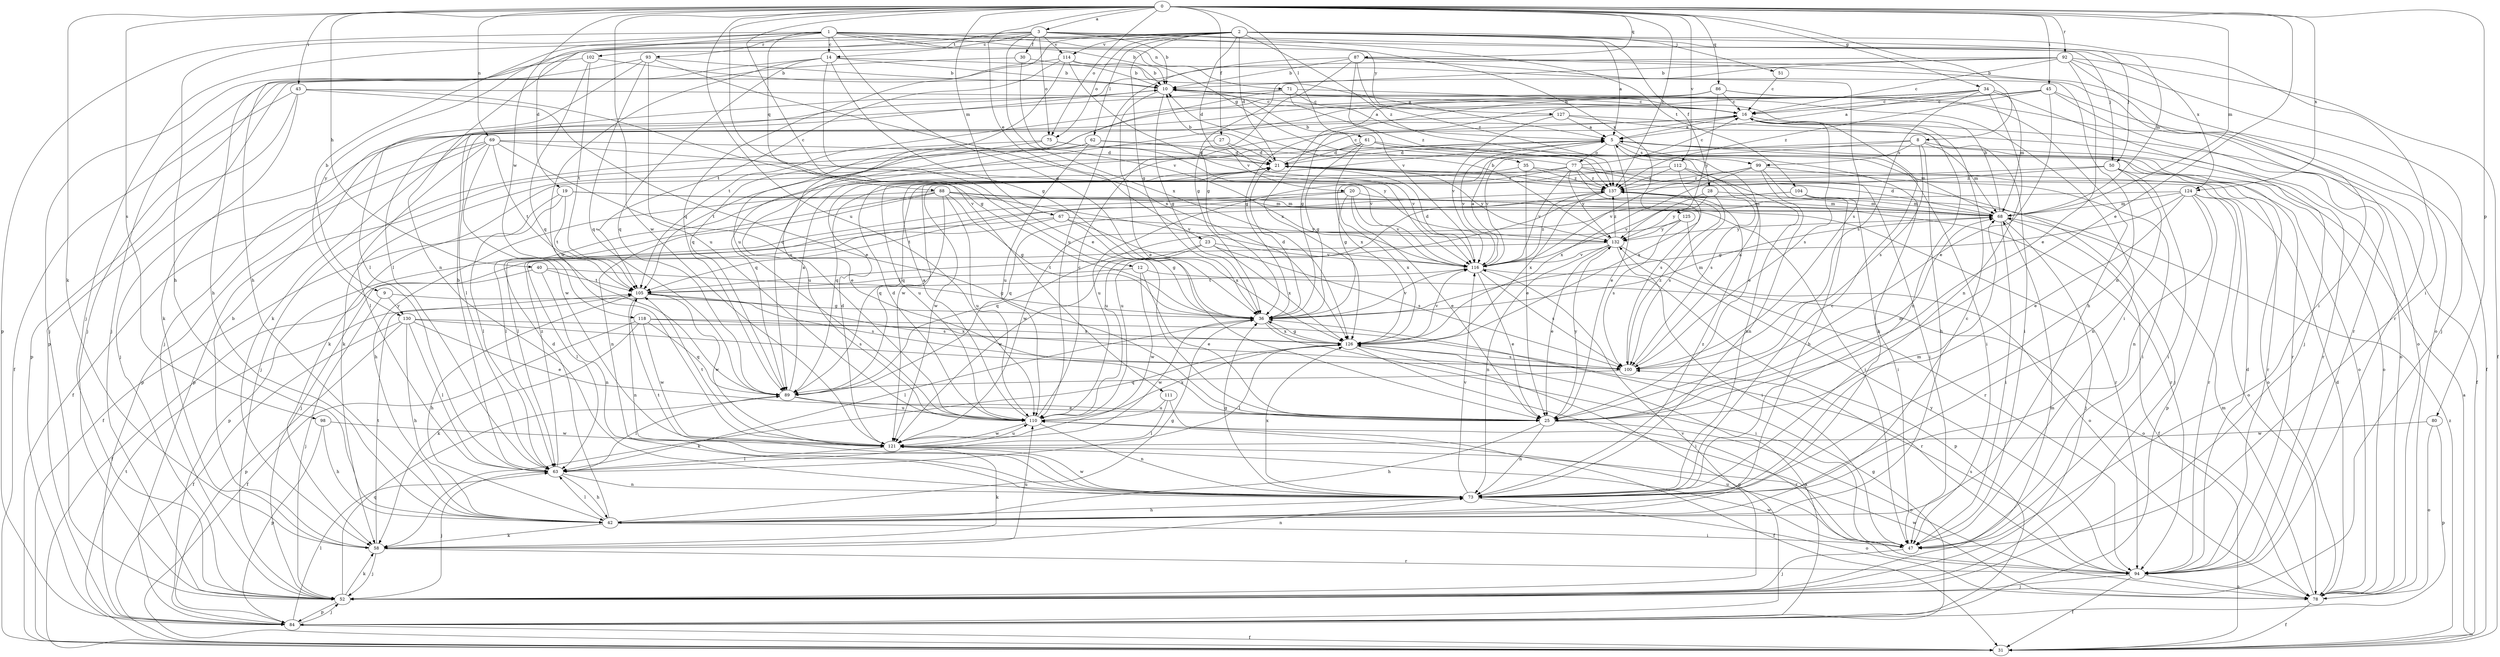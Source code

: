 strict digraph  {
0;
1;
2;
3;
5;
8;
9;
10;
12;
14;
16;
19;
20;
21;
23;
25;
27;
28;
30;
31;
34;
35;
36;
40;
42;
43;
45;
47;
50;
51;
52;
58;
61;
62;
63;
67;
68;
69;
71;
73;
75;
77;
78;
80;
84;
86;
87;
88;
89;
92;
93;
94;
98;
99;
100;
102;
104;
105;
110;
111;
112;
114;
116;
118;
121;
124;
125;
126;
127;
130;
132;
137;
0 -> 3  [label=a];
0 -> 8  [label=b];
0 -> 12  [label=c];
0 -> 23  [label=e];
0 -> 25  [label=e];
0 -> 27  [label=f];
0 -> 34  [label=g];
0 -> 40  [label=h];
0 -> 43  [label=i];
0 -> 45  [label=i];
0 -> 58  [label=k];
0 -> 61  [label=l];
0 -> 67  [label=m];
0 -> 68  [label=m];
0 -> 69  [label=n];
0 -> 75  [label=o];
0 -> 80  [label=p];
0 -> 86  [label=q];
0 -> 87  [label=q];
0 -> 92  [label=r];
0 -> 98  [label=s];
0 -> 110  [label=u];
0 -> 111  [label=v];
0 -> 112  [label=v];
0 -> 118  [label=w];
0 -> 121  [label=w];
0 -> 124  [label=x];
0 -> 137  [label=z];
1 -> 9  [label=b];
1 -> 10  [label=b];
1 -> 14  [label=c];
1 -> 19  [label=d];
1 -> 35  [label=g];
1 -> 36  [label=g];
1 -> 42  [label=h];
1 -> 50  [label=j];
1 -> 71  [label=n];
1 -> 84  [label=p];
1 -> 88  [label=q];
1 -> 93  [label=r];
1 -> 127  [label=y];
2 -> 5  [label=a];
2 -> 20  [label=d];
2 -> 21  [label=d];
2 -> 28  [label=f];
2 -> 36  [label=g];
2 -> 42  [label=h];
2 -> 47  [label=i];
2 -> 50  [label=j];
2 -> 51  [label=j];
2 -> 52  [label=j];
2 -> 62  [label=l];
2 -> 68  [label=m];
2 -> 75  [label=o];
2 -> 89  [label=q];
2 -> 114  [label=v];
2 -> 137  [label=z];
3 -> 10  [label=b];
3 -> 14  [label=c];
3 -> 30  [label=f];
3 -> 73  [label=n];
3 -> 75  [label=o];
3 -> 102  [label=t];
3 -> 104  [label=t];
3 -> 114  [label=v];
3 -> 124  [label=x];
3 -> 125  [label=x];
3 -> 126  [label=x];
3 -> 130  [label=y];
5 -> 21  [label=d];
5 -> 25  [label=e];
5 -> 47  [label=i];
5 -> 58  [label=k];
5 -> 77  [label=o];
5 -> 78  [label=o];
5 -> 94  [label=r];
5 -> 99  [label=s];
5 -> 116  [label=v];
8 -> 42  [label=h];
8 -> 68  [label=m];
8 -> 94  [label=r];
8 -> 99  [label=s];
8 -> 100  [label=s];
8 -> 116  [label=v];
8 -> 121  [label=w];
9 -> 52  [label=j];
9 -> 100  [label=s];
9 -> 130  [label=y];
10 -> 16  [label=c];
10 -> 25  [label=e];
10 -> 36  [label=g];
10 -> 47  [label=i];
12 -> 25  [label=e];
12 -> 78  [label=o];
12 -> 105  [label=t];
12 -> 121  [label=w];
14 -> 5  [label=a];
14 -> 10  [label=b];
14 -> 25  [label=e];
14 -> 36  [label=g];
14 -> 52  [label=j];
14 -> 89  [label=q];
14 -> 121  [label=w];
16 -> 5  [label=a];
16 -> 10  [label=b];
16 -> 31  [label=f];
16 -> 63  [label=l];
16 -> 73  [label=n];
16 -> 100  [label=s];
19 -> 31  [label=f];
19 -> 63  [label=l];
19 -> 68  [label=m];
19 -> 94  [label=r];
19 -> 105  [label=t];
20 -> 25  [label=e];
20 -> 63  [label=l];
20 -> 68  [label=m];
20 -> 105  [label=t];
20 -> 116  [label=v];
20 -> 126  [label=x];
21 -> 10  [label=b];
21 -> 16  [label=c];
21 -> 110  [label=u];
21 -> 132  [label=y];
21 -> 137  [label=z];
23 -> 100  [label=s];
23 -> 105  [label=t];
23 -> 116  [label=v];
23 -> 121  [label=w];
23 -> 126  [label=x];
25 -> 42  [label=h];
25 -> 68  [label=m];
25 -> 73  [label=n];
25 -> 78  [label=o];
25 -> 132  [label=y];
27 -> 21  [label=d];
27 -> 84  [label=p];
27 -> 116  [label=v];
28 -> 68  [label=m];
28 -> 100  [label=s];
28 -> 116  [label=v];
28 -> 132  [label=y];
30 -> 10  [label=b];
30 -> 52  [label=j];
30 -> 116  [label=v];
31 -> 5  [label=a];
31 -> 105  [label=t];
31 -> 137  [label=z];
34 -> 5  [label=a];
34 -> 16  [label=c];
34 -> 36  [label=g];
34 -> 52  [label=j];
34 -> 58  [label=k];
34 -> 68  [label=m];
34 -> 73  [label=n];
34 -> 89  [label=q];
34 -> 100  [label=s];
35 -> 25  [label=e];
35 -> 78  [label=o];
35 -> 89  [label=q];
35 -> 137  [label=z];
36 -> 21  [label=d];
36 -> 47  [label=i];
36 -> 63  [label=l];
36 -> 68  [label=m];
36 -> 116  [label=v];
36 -> 121  [label=w];
36 -> 126  [label=x];
40 -> 31  [label=f];
40 -> 36  [label=g];
40 -> 73  [label=n];
40 -> 105  [label=t];
42 -> 16  [label=c];
42 -> 21  [label=d];
42 -> 36  [label=g];
42 -> 47  [label=i];
42 -> 58  [label=k];
42 -> 63  [label=l];
43 -> 16  [label=c];
43 -> 25  [label=e];
43 -> 31  [label=f];
43 -> 36  [label=g];
43 -> 58  [label=k];
43 -> 84  [label=p];
45 -> 16  [label=c];
45 -> 25  [label=e];
45 -> 31  [label=f];
45 -> 36  [label=g];
45 -> 94  [label=r];
45 -> 137  [label=z];
47 -> 52  [label=j];
47 -> 110  [label=u];
50 -> 36  [label=g];
50 -> 47  [label=i];
50 -> 73  [label=n];
50 -> 94  [label=r];
50 -> 137  [label=z];
51 -> 16  [label=c];
52 -> 58  [label=k];
52 -> 68  [label=m];
52 -> 84  [label=p];
52 -> 89  [label=q];
52 -> 116  [label=v];
58 -> 10  [label=b];
58 -> 52  [label=j];
58 -> 73  [label=n];
58 -> 94  [label=r];
58 -> 105  [label=t];
58 -> 110  [label=u];
61 -> 21  [label=d];
61 -> 25  [label=e];
61 -> 36  [label=g];
61 -> 42  [label=h];
61 -> 58  [label=k];
61 -> 68  [label=m];
61 -> 126  [label=x];
62 -> 21  [label=d];
62 -> 78  [label=o];
62 -> 89  [label=q];
62 -> 105  [label=t];
62 -> 110  [label=u];
63 -> 10  [label=b];
63 -> 42  [label=h];
63 -> 52  [label=j];
63 -> 73  [label=n];
63 -> 137  [label=z];
67 -> 36  [label=g];
67 -> 52  [label=j];
67 -> 84  [label=p];
67 -> 126  [label=x];
67 -> 132  [label=y];
68 -> 10  [label=b];
68 -> 21  [label=d];
68 -> 31  [label=f];
68 -> 47  [label=i];
68 -> 52  [label=j];
68 -> 132  [label=y];
69 -> 21  [label=d];
69 -> 25  [label=e];
69 -> 31  [label=f];
69 -> 63  [label=l];
69 -> 84  [label=p];
69 -> 105  [label=t];
69 -> 121  [label=w];
69 -> 132  [label=y];
71 -> 5  [label=a];
71 -> 16  [label=c];
71 -> 52  [label=j];
71 -> 110  [label=u];
71 -> 137  [label=z];
73 -> 16  [label=c];
73 -> 36  [label=g];
73 -> 42  [label=h];
73 -> 68  [label=m];
73 -> 78  [label=o];
73 -> 105  [label=t];
73 -> 116  [label=v];
73 -> 121  [label=w];
73 -> 126  [label=x];
73 -> 137  [label=z];
75 -> 21  [label=d];
75 -> 52  [label=j];
75 -> 110  [label=u];
75 -> 116  [label=v];
77 -> 10  [label=b];
77 -> 16  [label=c];
77 -> 47  [label=i];
77 -> 52  [label=j];
77 -> 89  [label=q];
77 -> 100  [label=s];
77 -> 116  [label=v];
77 -> 121  [label=w];
77 -> 132  [label=y];
77 -> 137  [label=z];
78 -> 21  [label=d];
78 -> 31  [label=f];
78 -> 68  [label=m];
78 -> 121  [label=w];
80 -> 78  [label=o];
80 -> 84  [label=p];
80 -> 121  [label=w];
84 -> 31  [label=f];
84 -> 36  [label=g];
84 -> 52  [label=j];
84 -> 63  [label=l];
84 -> 126  [label=x];
86 -> 16  [label=c];
86 -> 42  [label=h];
86 -> 78  [label=o];
86 -> 89  [label=q];
86 -> 105  [label=t];
86 -> 126  [label=x];
86 -> 132  [label=y];
87 -> 10  [label=b];
87 -> 36  [label=g];
87 -> 73  [label=n];
87 -> 78  [label=o];
87 -> 94  [label=r];
87 -> 110  [label=u];
87 -> 116  [label=v];
87 -> 137  [label=z];
88 -> 36  [label=g];
88 -> 42  [label=h];
88 -> 47  [label=i];
88 -> 63  [label=l];
88 -> 68  [label=m];
88 -> 73  [label=n];
88 -> 89  [label=q];
88 -> 94  [label=r];
88 -> 110  [label=u];
88 -> 116  [label=v];
89 -> 5  [label=a];
89 -> 25  [label=e];
89 -> 63  [label=l];
89 -> 110  [label=u];
92 -> 10  [label=b];
92 -> 16  [label=c];
92 -> 25  [label=e];
92 -> 31  [label=f];
92 -> 36  [label=g];
92 -> 47  [label=i];
92 -> 52  [label=j];
92 -> 63  [label=l];
93 -> 10  [label=b];
93 -> 42  [label=h];
93 -> 63  [label=l];
93 -> 89  [label=q];
93 -> 110  [label=u];
93 -> 126  [label=x];
94 -> 21  [label=d];
94 -> 31  [label=f];
94 -> 52  [label=j];
94 -> 78  [label=o];
94 -> 100  [label=s];
94 -> 121  [label=w];
94 -> 132  [label=y];
98 -> 42  [label=h];
98 -> 84  [label=p];
98 -> 121  [label=w];
99 -> 42  [label=h];
99 -> 47  [label=i];
99 -> 73  [label=n];
99 -> 116  [label=v];
99 -> 126  [label=x];
99 -> 137  [label=z];
100 -> 5  [label=a];
100 -> 89  [label=q];
100 -> 137  [label=z];
102 -> 10  [label=b];
102 -> 52  [label=j];
102 -> 89  [label=q];
102 -> 105  [label=t];
104 -> 47  [label=i];
104 -> 68  [label=m];
104 -> 89  [label=q];
104 -> 110  [label=u];
105 -> 36  [label=g];
105 -> 42  [label=h];
105 -> 73  [label=n];
105 -> 100  [label=s];
105 -> 121  [label=w];
110 -> 5  [label=a];
110 -> 16  [label=c];
110 -> 21  [label=d];
110 -> 31  [label=f];
110 -> 73  [label=n];
110 -> 121  [label=w];
110 -> 126  [label=x];
111 -> 63  [label=l];
111 -> 94  [label=r];
111 -> 110  [label=u];
112 -> 73  [label=n];
112 -> 100  [label=s];
112 -> 110  [label=u];
112 -> 126  [label=x];
112 -> 137  [label=z];
114 -> 10  [label=b];
114 -> 84  [label=p];
114 -> 100  [label=s];
114 -> 105  [label=t];
114 -> 110  [label=u];
114 -> 116  [label=v];
116 -> 5  [label=a];
116 -> 21  [label=d];
116 -> 25  [label=e];
116 -> 84  [label=p];
116 -> 100  [label=s];
116 -> 105  [label=t];
116 -> 137  [label=z];
118 -> 31  [label=f];
118 -> 58  [label=k];
118 -> 89  [label=q];
118 -> 94  [label=r];
118 -> 121  [label=w];
118 -> 126  [label=x];
121 -> 21  [label=d];
121 -> 58  [label=k];
121 -> 63  [label=l];
121 -> 105  [label=t];
121 -> 110  [label=u];
124 -> 25  [label=e];
124 -> 36  [label=g];
124 -> 68  [label=m];
124 -> 73  [label=n];
124 -> 78  [label=o];
124 -> 84  [label=p];
124 -> 94  [label=r];
124 -> 121  [label=w];
125 -> 89  [label=q];
125 -> 94  [label=r];
125 -> 100  [label=s];
125 -> 132  [label=y];
126 -> 36  [label=g];
126 -> 47  [label=i];
126 -> 58  [label=k];
126 -> 63  [label=l];
126 -> 84  [label=p];
126 -> 100  [label=s];
126 -> 116  [label=v];
127 -> 5  [label=a];
127 -> 47  [label=i];
127 -> 52  [label=j];
127 -> 78  [label=o];
127 -> 116  [label=v];
130 -> 25  [label=e];
130 -> 31  [label=f];
130 -> 42  [label=h];
130 -> 63  [label=l];
130 -> 84  [label=p];
130 -> 100  [label=s];
130 -> 126  [label=x];
132 -> 10  [label=b];
132 -> 25  [label=e];
132 -> 47  [label=i];
132 -> 63  [label=l];
132 -> 73  [label=n];
132 -> 78  [label=o];
132 -> 116  [label=v];
132 -> 137  [label=z];
137 -> 68  [label=m];
137 -> 110  [label=u];
137 -> 126  [label=x];
}
